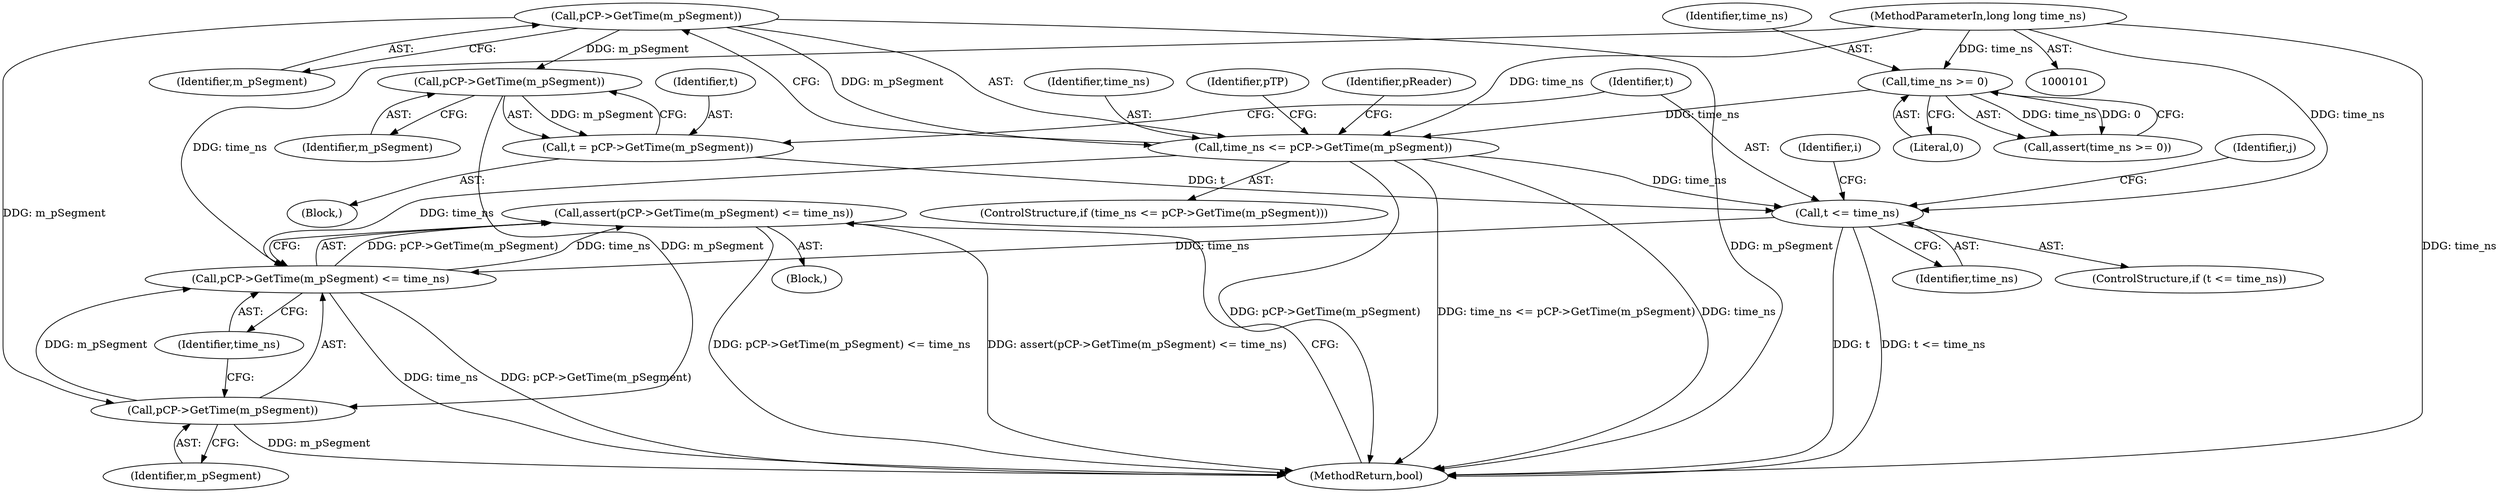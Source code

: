 digraph "0_Android_04839626ed859623901ebd3a5fd483982186b59d_39@API" {
"1000230" [label="(Call,assert(pCP->GetTime(m_pSegment) <= time_ns))"];
"1000231" [label="(Call,pCP->GetTime(m_pSegment) <= time_ns)"];
"1000232" [label="(Call,pCP->GetTime(m_pSegment))"];
"1000147" [label="(Call,pCP->GetTime(m_pSegment))"];
"1000192" [label="(Call,pCP->GetTime(m_pSegment))"];
"1000195" [label="(Call,t <= time_ns)"];
"1000190" [label="(Call,t = pCP->GetTime(m_pSegment))"];
"1000145" [label="(Call,time_ns <= pCP->GetTime(m_pSegment))"];
"1000108" [label="(Call,time_ns >= 0)"];
"1000102" [label="(MethodParameterIn,long long time_ns)"];
"1000234" [label="(Identifier,time_ns)"];
"1000190" [label="(Call,t = pCP->GetTime(m_pSegment))"];
"1000107" [label="(Call,assert(time_ns >= 0))"];
"1000192" [label="(Call,pCP->GetTime(m_pSegment))"];
"1000151" [label="(Identifier,pTP)"];
"1000144" [label="(ControlStructure,if (time_ns <= pCP->GetTime(m_pSegment)))"];
"1000148" [label="(Identifier,m_pSegment)"];
"1000193" [label="(Identifier,m_pSegment)"];
"1000205" [label="(Identifier,j)"];
"1000159" [label="(Identifier,pReader)"];
"1000199" [label="(Identifier,i)"];
"1000194" [label="(ControlStructure,if (t <= time_ns))"];
"1000109" [label="(Identifier,time_ns)"];
"1000235" [label="(MethodReturn,bool)"];
"1000231" [label="(Call,pCP->GetTime(m_pSegment) <= time_ns)"];
"1000110" [label="(Literal,0)"];
"1000102" [label="(MethodParameterIn,long long time_ns)"];
"1000196" [label="(Identifier,t)"];
"1000108" [label="(Call,time_ns >= 0)"];
"1000195" [label="(Call,t <= time_ns)"];
"1000230" [label="(Call,assert(pCP->GetTime(m_pSegment) <= time_ns))"];
"1000106" [label="(Block,)"];
"1000232" [label="(Call,pCP->GetTime(m_pSegment))"];
"1000167" [label="(Block,)"];
"1000145" [label="(Call,time_ns <= pCP->GetTime(m_pSegment))"];
"1000191" [label="(Identifier,t)"];
"1000147" [label="(Call,pCP->GetTime(m_pSegment))"];
"1000146" [label="(Identifier,time_ns)"];
"1000197" [label="(Identifier,time_ns)"];
"1000233" [label="(Identifier,m_pSegment)"];
"1000230" -> "1000106"  [label="AST: "];
"1000230" -> "1000231"  [label="CFG: "];
"1000231" -> "1000230"  [label="AST: "];
"1000235" -> "1000230"  [label="CFG: "];
"1000230" -> "1000235"  [label="DDG: pCP->GetTime(m_pSegment) <= time_ns"];
"1000230" -> "1000235"  [label="DDG: assert(pCP->GetTime(m_pSegment) <= time_ns)"];
"1000231" -> "1000230"  [label="DDG: pCP->GetTime(m_pSegment)"];
"1000231" -> "1000230"  [label="DDG: time_ns"];
"1000231" -> "1000234"  [label="CFG: "];
"1000232" -> "1000231"  [label="AST: "];
"1000234" -> "1000231"  [label="AST: "];
"1000231" -> "1000235"  [label="DDG: pCP->GetTime(m_pSegment)"];
"1000231" -> "1000235"  [label="DDG: time_ns"];
"1000232" -> "1000231"  [label="DDG: m_pSegment"];
"1000195" -> "1000231"  [label="DDG: time_ns"];
"1000145" -> "1000231"  [label="DDG: time_ns"];
"1000102" -> "1000231"  [label="DDG: time_ns"];
"1000232" -> "1000233"  [label="CFG: "];
"1000233" -> "1000232"  [label="AST: "];
"1000234" -> "1000232"  [label="CFG: "];
"1000232" -> "1000235"  [label="DDG: m_pSegment"];
"1000147" -> "1000232"  [label="DDG: m_pSegment"];
"1000192" -> "1000232"  [label="DDG: m_pSegment"];
"1000147" -> "1000145"  [label="AST: "];
"1000147" -> "1000148"  [label="CFG: "];
"1000148" -> "1000147"  [label="AST: "];
"1000145" -> "1000147"  [label="CFG: "];
"1000147" -> "1000235"  [label="DDG: m_pSegment"];
"1000147" -> "1000145"  [label="DDG: m_pSegment"];
"1000147" -> "1000192"  [label="DDG: m_pSegment"];
"1000192" -> "1000190"  [label="AST: "];
"1000192" -> "1000193"  [label="CFG: "];
"1000193" -> "1000192"  [label="AST: "];
"1000190" -> "1000192"  [label="CFG: "];
"1000192" -> "1000190"  [label="DDG: m_pSegment"];
"1000195" -> "1000194"  [label="AST: "];
"1000195" -> "1000197"  [label="CFG: "];
"1000196" -> "1000195"  [label="AST: "];
"1000197" -> "1000195"  [label="AST: "];
"1000199" -> "1000195"  [label="CFG: "];
"1000205" -> "1000195"  [label="CFG: "];
"1000195" -> "1000235"  [label="DDG: t <= time_ns"];
"1000195" -> "1000235"  [label="DDG: t"];
"1000190" -> "1000195"  [label="DDG: t"];
"1000145" -> "1000195"  [label="DDG: time_ns"];
"1000102" -> "1000195"  [label="DDG: time_ns"];
"1000190" -> "1000167"  [label="AST: "];
"1000191" -> "1000190"  [label="AST: "];
"1000196" -> "1000190"  [label="CFG: "];
"1000145" -> "1000144"  [label="AST: "];
"1000146" -> "1000145"  [label="AST: "];
"1000151" -> "1000145"  [label="CFG: "];
"1000159" -> "1000145"  [label="CFG: "];
"1000145" -> "1000235"  [label="DDG: time_ns <= pCP->GetTime(m_pSegment)"];
"1000145" -> "1000235"  [label="DDG: time_ns"];
"1000145" -> "1000235"  [label="DDG: pCP->GetTime(m_pSegment)"];
"1000108" -> "1000145"  [label="DDG: time_ns"];
"1000102" -> "1000145"  [label="DDG: time_ns"];
"1000108" -> "1000107"  [label="AST: "];
"1000108" -> "1000110"  [label="CFG: "];
"1000109" -> "1000108"  [label="AST: "];
"1000110" -> "1000108"  [label="AST: "];
"1000107" -> "1000108"  [label="CFG: "];
"1000108" -> "1000107"  [label="DDG: time_ns"];
"1000108" -> "1000107"  [label="DDG: 0"];
"1000102" -> "1000108"  [label="DDG: time_ns"];
"1000102" -> "1000101"  [label="AST: "];
"1000102" -> "1000235"  [label="DDG: time_ns"];
}
